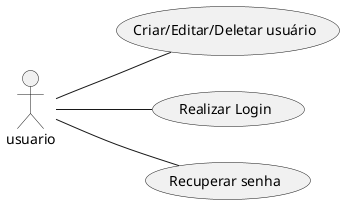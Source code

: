 @startuml Entidade Usuário
left to right direction
actor usuario

usuario -- (Criar/Editar/Deletar usuário)
usuario -- (Realizar Login)
usuario -- (Recuperar senha)
@enduml